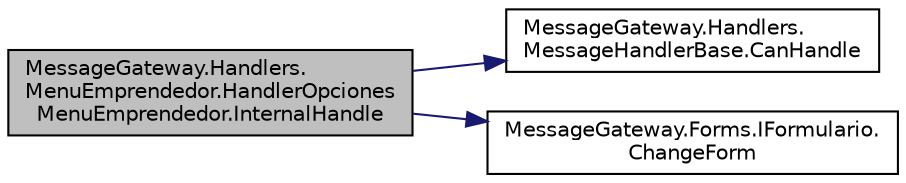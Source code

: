 digraph "MessageGateway.Handlers.MenuEmprendedor.HandlerOpcionesMenuEmprendedor.InternalHandle"
{
 // INTERACTIVE_SVG=YES
 // LATEX_PDF_SIZE
  edge [fontname="Helvetica",fontsize="10",labelfontname="Helvetica",labelfontsize="10"];
  node [fontname="Helvetica",fontsize="10",shape=record];
  rankdir="LR";
  Node1 [label="MessageGateway.Handlers.\lMenuEmprendedor.HandlerOpciones\lMenuEmprendedor.InternalHandle",height=0.2,width=0.4,color="black", fillcolor="grey75", style="filled", fontcolor="black",tooltip="Método InternalHandle que redirecciona a formularios según la opción seleccionada."];
  Node1 -> Node2 [color="midnightblue",fontsize="10",style="solid",fontname="Helvetica"];
  Node2 [label="MessageGateway.Handlers.\lMessageHandlerBase.CanHandle",height=0.2,width=0.4,color="black", fillcolor="white", style="filled",URL="$classMessageGateway_1_1Handlers_1_1MessageHandlerBase.html#a2172b968fcb759fe4375cd2dfd96be0d",tooltip="Determina si se puede manejar la palabra (EN MINUSCULA) desde las palabras clave."];
  Node1 -> Node3 [color="midnightblue",fontsize="10",style="solid",fontname="Helvetica"];
  Node3 [label="MessageGateway.Forms.IFormulario.\lChangeForm",height=0.2,width=0.4,color="black", fillcolor="white", style="filled",URL="$interfaceMessageGateway_1_1Forms_1_1IFormulario.html#af719fd1f858d7ee2d94b86b16ec7399d",tooltip="Metodo que cambia el formulario donde esta parado el usuario."];
}
